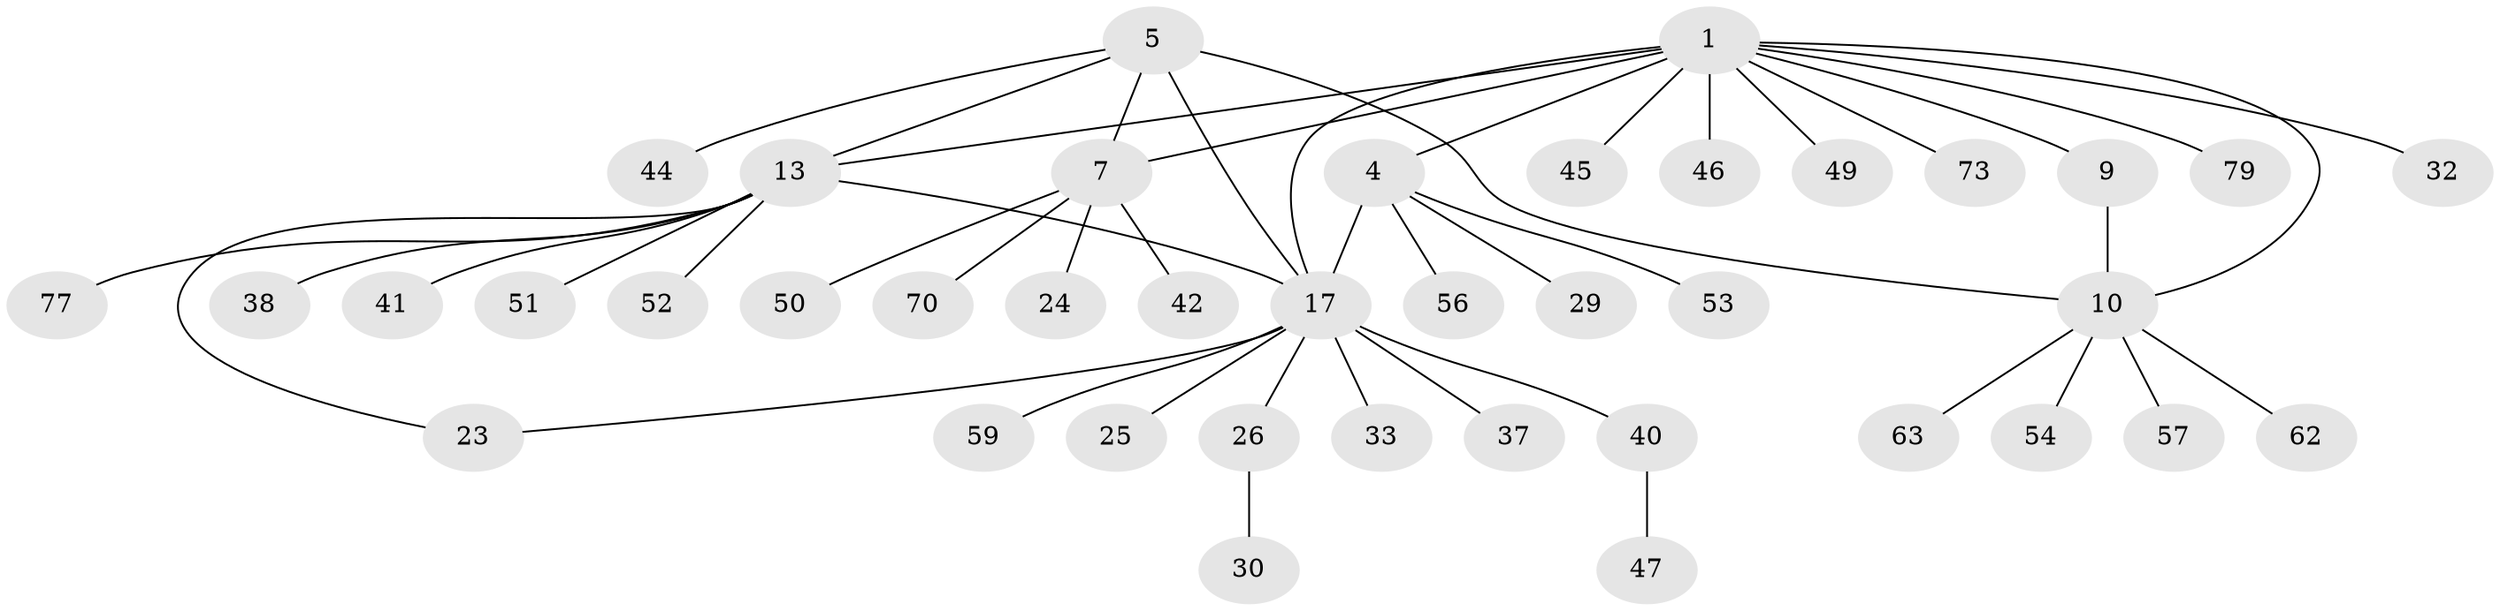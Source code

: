 // original degree distribution, {7: 0.05, 6: 0.05, 4: 0.0625, 8: 0.05, 9: 0.0375, 3: 0.05, 1: 0.5625, 2: 0.1375}
// Generated by graph-tools (version 1.1) at 2025/15/03/09/25 04:15:51]
// undirected, 40 vertices, 46 edges
graph export_dot {
graph [start="1"]
  node [color=gray90,style=filled];
  1 [super="+11+39+3+22+2+69"];
  4;
  5 [super="+27+6"];
  7;
  9 [super="+67"];
  10;
  13 [super="+14"];
  17 [super="+18+43+36"];
  23;
  24;
  25;
  26;
  29;
  30 [super="+64+35"];
  32;
  33;
  37;
  38 [super="+71"];
  40;
  41;
  42;
  44 [super="+78"];
  45;
  46 [super="+75"];
  47;
  49;
  50;
  51;
  52;
  53;
  54;
  56;
  57;
  59;
  62;
  63;
  70;
  73;
  77;
  79;
  1 -- 4 [weight=3];
  1 -- 32;
  1 -- 9 [weight=2];
  1 -- 10 [weight=2];
  1 -- 45;
  1 -- 46;
  1 -- 49;
  1 -- 7;
  1 -- 73;
  1 -- 79;
  1 -- 17;
  1 -- 13 [weight=2];
  4 -- 29;
  4 -- 53;
  4 -- 56;
  4 -- 17;
  5 -- 7 [weight=3];
  5 -- 44;
  5 -- 10 [weight=2];
  5 -- 17 [weight=3];
  5 -- 13;
  7 -- 24;
  7 -- 42;
  7 -- 50;
  7 -- 70;
  9 -- 10;
  10 -- 54;
  10 -- 57;
  10 -- 62;
  10 -- 63;
  13 -- 23;
  13 -- 41;
  13 -- 51;
  13 -- 52;
  13 -- 77;
  13 -- 17 [weight=2];
  13 -- 38;
  17 -- 26;
  17 -- 59;
  17 -- 33;
  17 -- 37;
  17 -- 40;
  17 -- 23;
  17 -- 25;
  26 -- 30;
  40 -- 47;
}
